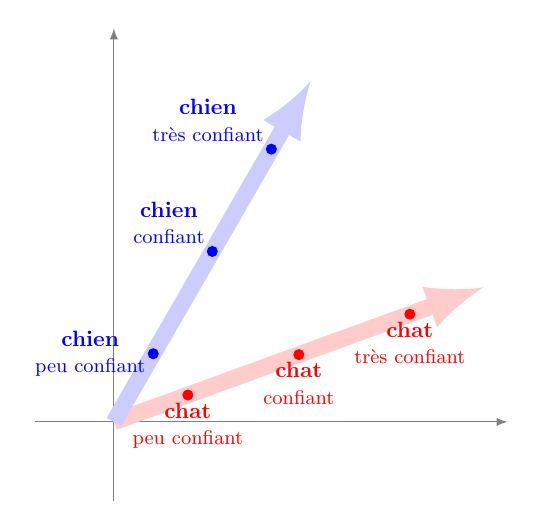 ﻿\begin{tikzpicture}[scale=1]


  % Axes
%  \draw[gray] (0,0) grid ++ (5,4);
  \draw[->,>=latex, gray] (-1,0)--(5,0); % node[below,black] {$x$};
  \draw[->,>=latex, gray] (0,-1)--(0,5); % node[left,black] {$y$};
%   \fill[] (0,0) circle (2pt) node[below]{$0$};
%   \fill[] (1,0) circle (2pt) node[below]{$1$};
%   \fill[] (0,1) circle (2pt) node[left]{$1$};

  \coordinate (X) at (20:5);
  \coordinate (Y) at (60:5);

  \draw[->,>=latex,line width = 6pt, red!20] (0,0) -- (X);
  \draw[->,>=latex,line width = 6pt, blue!20] (0,0) -- (Y);

\fill[red] (20:4) circle (2pt) node[below, align=center, scale=0.8] {{\bf chat} \\ {\small très confiant}};
\fill[red] (20:2.5) circle (2pt) node[below, align=center, scale=0.8] {{\bf chat} \\ \small confiant};
\fill[red] (20:1) circle (2pt) node[below, align=center, scale=0.8] {{\bf chat} \\ \small peu confiant};

\fill[blue] (60:4) circle (2pt) node[above left, align=center, scale=0.8] {{\bf chien} \\ \small très confiant};
\fill[blue] (60:2.5) circle (2pt) node[above left, align=center, scale=0.8] {{\bf chien} \\ \small confiant};
\fill[blue] (60:1) circle (2pt) node[left, align=center, scale=0.8] {{\bf chien} \\ \small  peu confiant};


\end{tikzpicture}